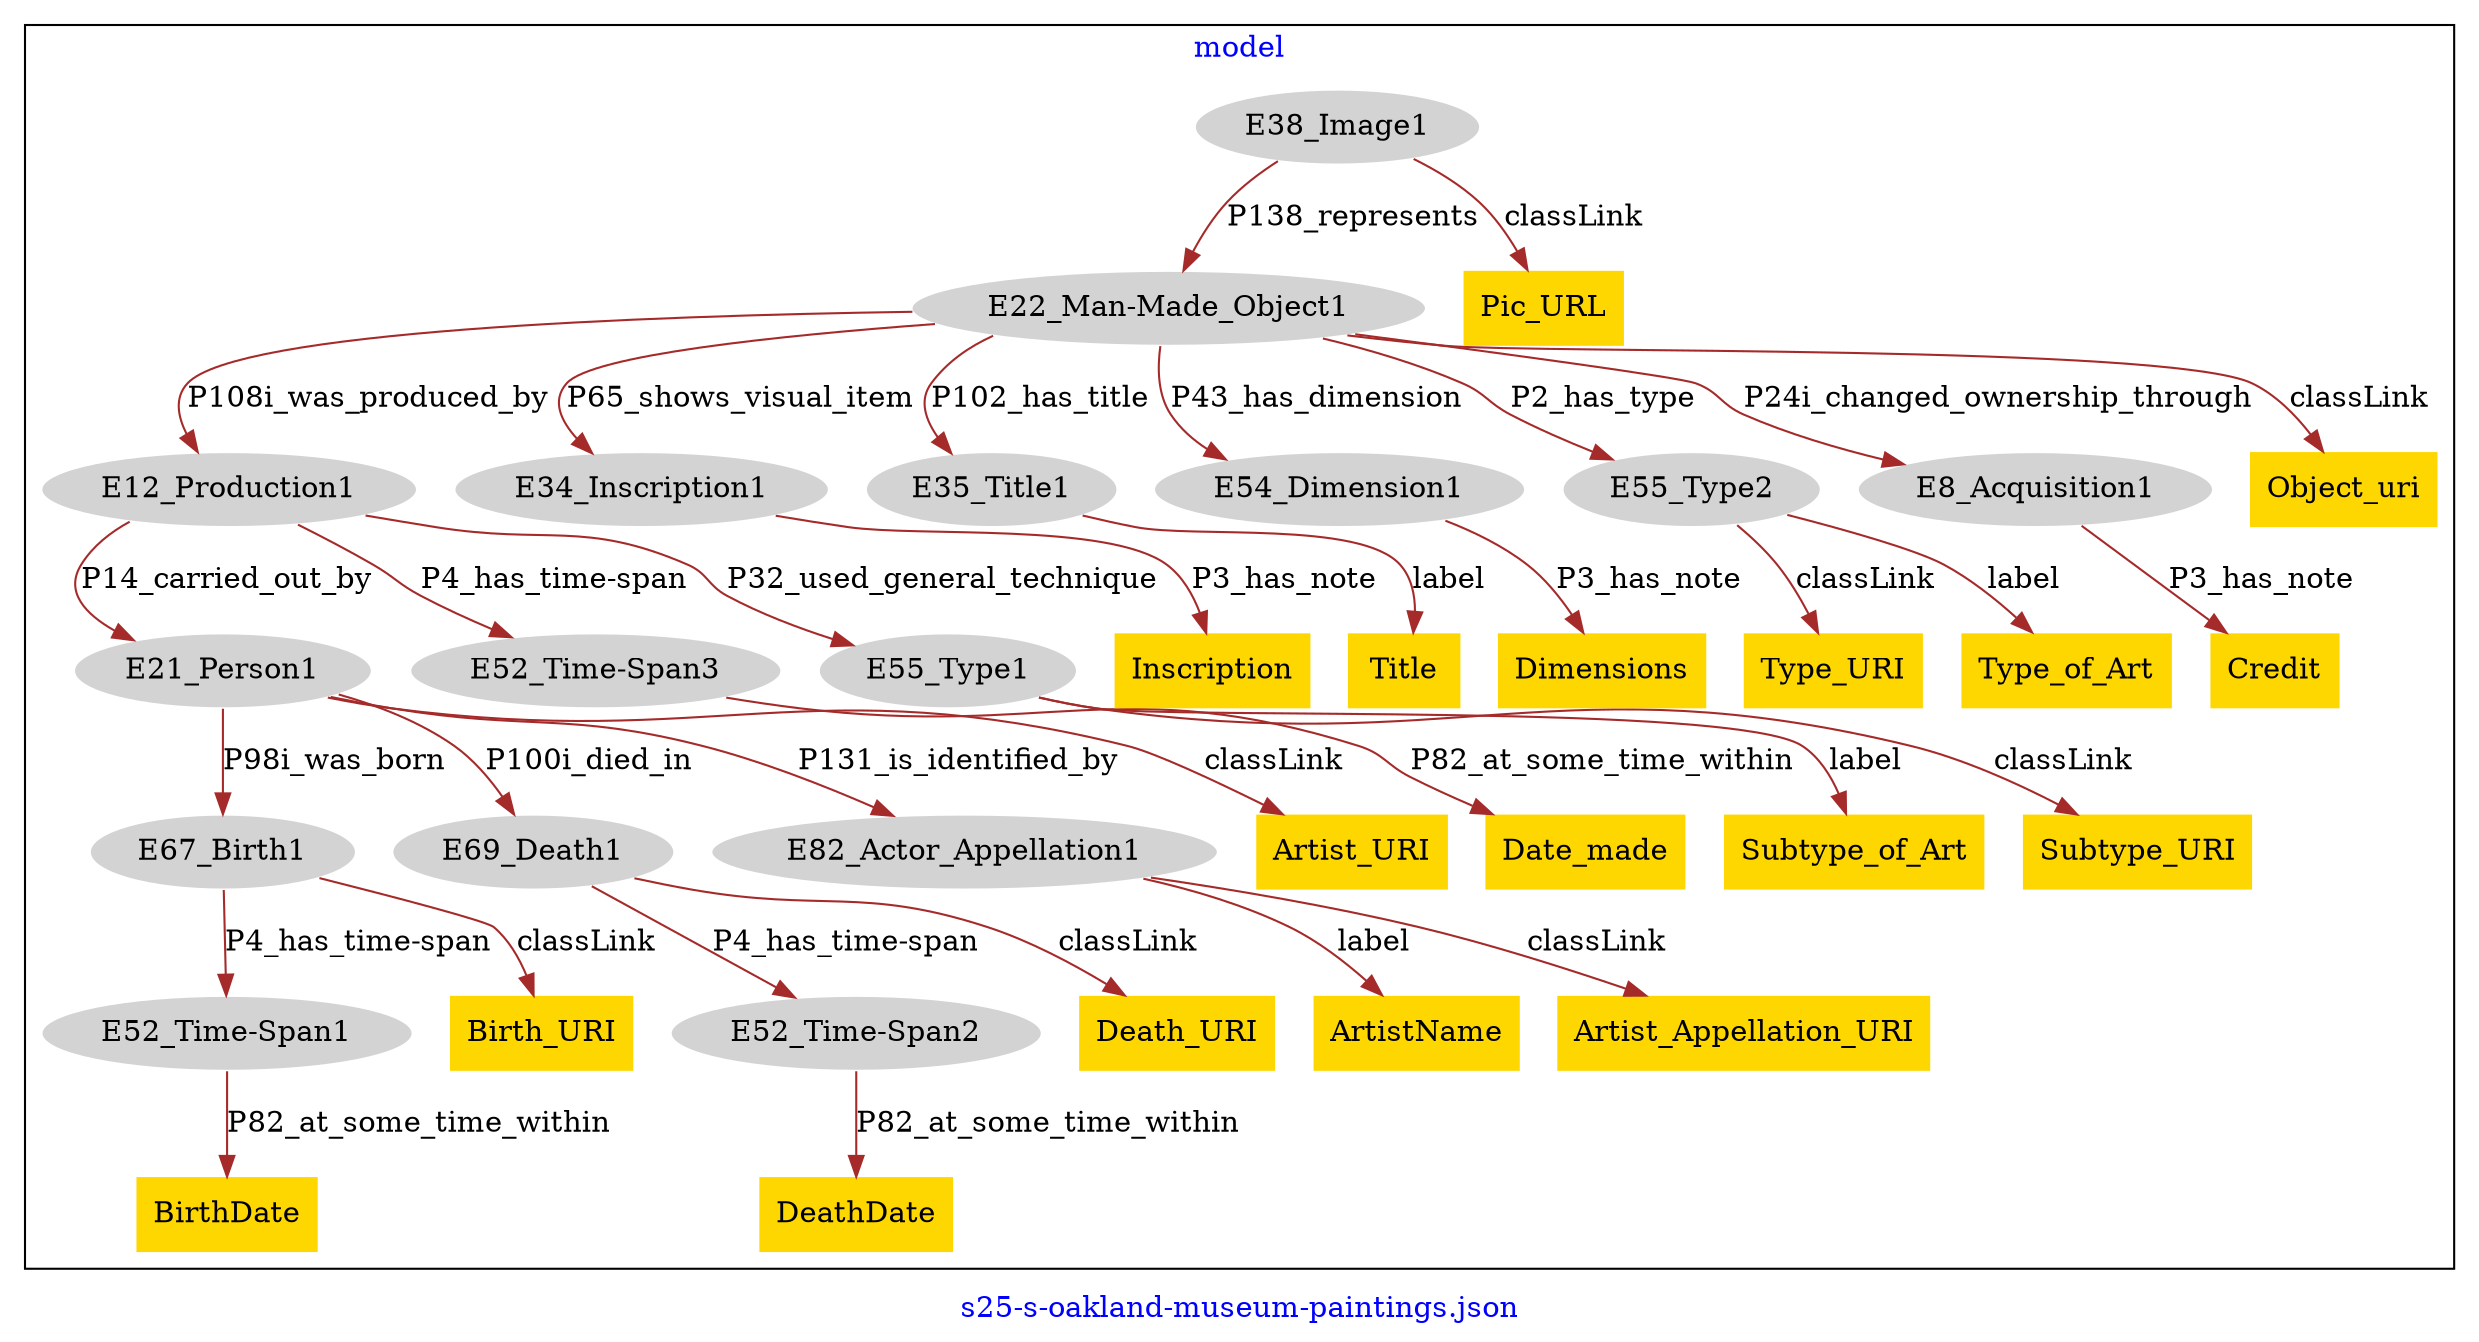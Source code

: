 digraph n0 {
fontcolor="blue"
remincross="true"
label="s25-s-oakland-museum-paintings.json"
subgraph cluster {
label="model"
n2[style="filled",color="white",fillcolor="lightgray",label="E12_Production1"];
n3[style="filled",color="white",fillcolor="lightgray",label="E21_Person1"];
n4[style="filled",color="white",fillcolor="lightgray",label="E52_Time-Span3"];
n5[style="filled",color="white",fillcolor="lightgray",label="E55_Type1"];
n6[style="filled",color="white",fillcolor="lightgray",label="E67_Birth1"];
n7[style="filled",color="white",fillcolor="lightgray",label="E69_Death1"];
n8[style="filled",color="white",fillcolor="lightgray",label="E82_Actor_Appellation1"];
n9[style="filled",color="white",fillcolor="lightgray",label="E22_Man-Made_Object1"];
n10[style="filled",color="white",fillcolor="lightgray",label="E34_Inscription1"];
n11[style="filled",color="white",fillcolor="lightgray",label="E35_Title1"];
n12[style="filled",color="white",fillcolor="lightgray",label="E54_Dimension1"];
n13[style="filled",color="white",fillcolor="lightgray",label="E55_Type2"];
n14[style="filled",color="white",fillcolor="lightgray",label="E8_Acquisition1"];
n15[style="filled",color="white",fillcolor="lightgray",label="E38_Image1"];
n16[style="filled",color="white",fillcolor="lightgray",label="E52_Time-Span1"];
n17[style="filled",color="white",fillcolor="lightgray",label="E52_Time-Span2"];
n18[shape="plaintext",style="filled",fillcolor="gold",label="Credit"];
n19[shape="plaintext",style="filled",fillcolor="gold",label="Dimensions"];
n20[shape="plaintext",style="filled",fillcolor="gold",label="ArtistName"];
n21[shape="plaintext",style="filled",fillcolor="gold",label="Pic_URL"];
n22[shape="plaintext",style="filled",fillcolor="gold",label="Type_URI"];
n23[shape="plaintext",style="filled",fillcolor="gold",label="Object_uri"];
n24[shape="plaintext",style="filled",fillcolor="gold",label="Birth_URI"];
n25[shape="plaintext",style="filled",fillcolor="gold",label="Inscription"];
n26[shape="plaintext",style="filled",fillcolor="gold",label="Subtype_of_Art"];
n27[shape="plaintext",style="filled",fillcolor="gold",label="Title"];
n28[shape="plaintext",style="filled",fillcolor="gold",label="Artist_URI"];
n29[shape="plaintext",style="filled",fillcolor="gold",label="Date_made"];
n30[shape="plaintext",style="filled",fillcolor="gold",label="Subtype_URI"];
n31[shape="plaintext",style="filled",fillcolor="gold",label="DeathDate"];
n32[shape="plaintext",style="filled",fillcolor="gold",label="Type_of_Art"];
n33[shape="plaintext",style="filled",fillcolor="gold",label="Artist_Appellation_URI"];
n34[shape="plaintext",style="filled",fillcolor="gold",label="Death_URI"];
n35[shape="plaintext",style="filled",fillcolor="gold",label="BirthDate"];
}
n2 -> n3[color="brown",fontcolor="black",label="P14_carried_out_by"]
n2 -> n4[color="brown",fontcolor="black",label="P4_has_time-span"]
n2 -> n5[color="brown",fontcolor="black",label="P32_used_general_technique"]
n3 -> n6[color="brown",fontcolor="black",label="P98i_was_born"]
n3 -> n7[color="brown",fontcolor="black",label="P100i_died_in"]
n3 -> n8[color="brown",fontcolor="black",label="P131_is_identified_by"]
n9 -> n2[color="brown",fontcolor="black",label="P108i_was_produced_by"]
n9 -> n10[color="brown",fontcolor="black",label="P65_shows_visual_item"]
n9 -> n11[color="brown",fontcolor="black",label="P102_has_title"]
n9 -> n12[color="brown",fontcolor="black",label="P43_has_dimension"]
n9 -> n13[color="brown",fontcolor="black",label="P2_has_type"]
n9 -> n14[color="brown",fontcolor="black",label="P24i_changed_ownership_through"]
n15 -> n9[color="brown",fontcolor="black",label="P138_represents"]
n6 -> n16[color="brown",fontcolor="black",label="P4_has_time-span"]
n7 -> n17[color="brown",fontcolor="black",label="P4_has_time-span"]
n14 -> n18[color="brown",fontcolor="black",label="P3_has_note"]
n12 -> n19[color="brown",fontcolor="black",label="P3_has_note"]
n8 -> n20[color="brown",fontcolor="black",label="label"]
n15 -> n21[color="brown",fontcolor="black",label="classLink"]
n13 -> n22[color="brown",fontcolor="black",label="classLink"]
n9 -> n23[color="brown",fontcolor="black",label="classLink"]
n6 -> n24[color="brown",fontcolor="black",label="classLink"]
n10 -> n25[color="brown",fontcolor="black",label="P3_has_note"]
n5 -> n26[color="brown",fontcolor="black",label="label"]
n11 -> n27[color="brown",fontcolor="black",label="label"]
n3 -> n28[color="brown",fontcolor="black",label="classLink"]
n4 -> n29[color="brown",fontcolor="black",label="P82_at_some_time_within"]
n5 -> n30[color="brown",fontcolor="black",label="classLink"]
n17 -> n31[color="brown",fontcolor="black",label="P82_at_some_time_within"]
n13 -> n32[color="brown",fontcolor="black",label="label"]
n8 -> n33[color="brown",fontcolor="black",label="classLink"]
n7 -> n34[color="brown",fontcolor="black",label="classLink"]
n16 -> n35[color="brown",fontcolor="black",label="P82_at_some_time_within"]
}
